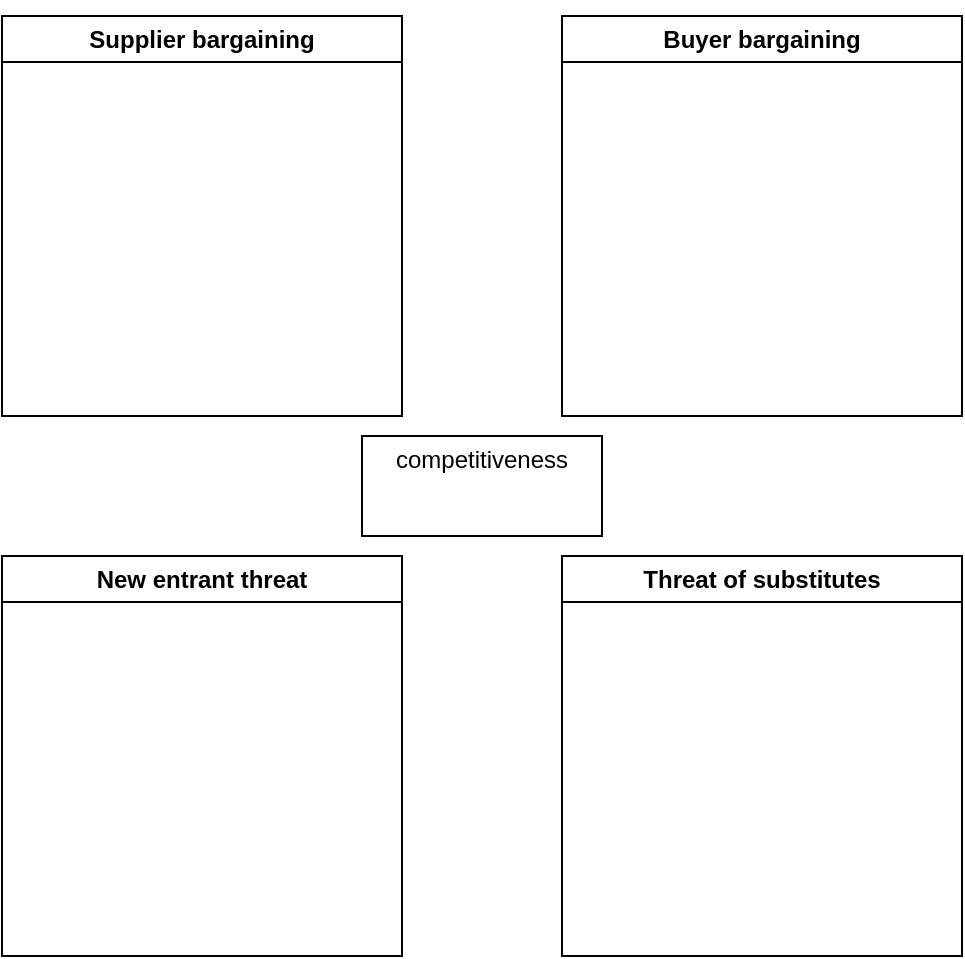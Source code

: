 <mxfile version="26.2.12">
  <diagram name="Page-1" id="O9Hl_2FRSMyZNs6ewNzj">
    <mxGraphModel dx="876" dy="575" grid="1" gridSize="10" guides="1" tooltips="1" connect="1" arrows="1" fold="1" page="1" pageScale="1" pageWidth="850" pageHeight="1100" math="0" shadow="0">
      <root>
        <mxCell id="0" />
        <mxCell id="1" parent="0" />
        <mxCell id="RsQZ0dQxCWgLAMhDrxQS-1" value="&lt;p&gt;competitiveness&lt;/p&gt;&lt;p&gt;&lt;br&gt;&lt;/p&gt;" style="rounded=0;whiteSpace=wrap;html=1;" vertex="1" parent="1">
          <mxGeometry x="300" y="290" width="120" height="50" as="geometry" />
        </mxCell>
        <mxCell id="RsQZ0dQxCWgLAMhDrxQS-2" value="&lt;p&gt;Supplier bargaining&lt;/p&gt;" style="swimlane;whiteSpace=wrap;html=1;" vertex="1" parent="1">
          <mxGeometry x="120" y="80" width="200" height="200" as="geometry" />
        </mxCell>
        <mxCell id="RsQZ0dQxCWgLAMhDrxQS-3" value="&lt;p&gt;New entrant threat&lt;/p&gt;" style="swimlane;whiteSpace=wrap;html=1;" vertex="1" parent="1">
          <mxGeometry x="120" y="350" width="200" height="200" as="geometry" />
        </mxCell>
        <mxCell id="RsQZ0dQxCWgLAMhDrxQS-4" value="&lt;p&gt;Threat of substitutes&lt;/p&gt;" style="swimlane;whiteSpace=wrap;html=1;" vertex="1" parent="1">
          <mxGeometry x="400" y="350" width="200" height="200" as="geometry" />
        </mxCell>
        <mxCell id="RsQZ0dQxCWgLAMhDrxQS-5" value="&lt;p&gt;Buyer bargaining&lt;/p&gt;" style="swimlane;whiteSpace=wrap;html=1;" vertex="1" parent="1">
          <mxGeometry x="400" y="80" width="200" height="200" as="geometry" />
        </mxCell>
      </root>
    </mxGraphModel>
  </diagram>
</mxfile>
